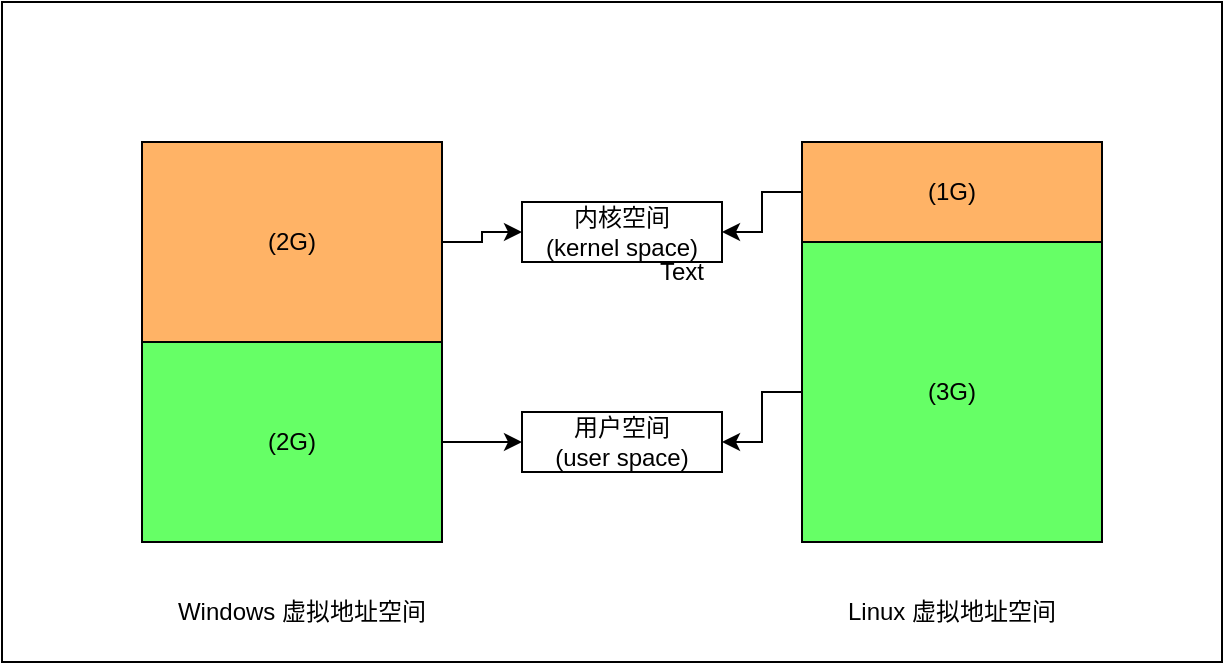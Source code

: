 <mxfile version="20.3.7" type="github">
  <diagram id="bLauYJV0_EH87xtksSwE" name="第 1 页">
    <mxGraphModel dx="1037" dy="634" grid="1" gridSize="10" guides="1" tooltips="1" connect="1" arrows="1" fold="1" page="1" pageScale="1" pageWidth="827" pageHeight="1169" math="0" shadow="0">
      <root>
        <mxCell id="0" />
        <mxCell id="1" parent="0" />
        <mxCell id="Ez4_UhXySZ6rGa4yXCrw-1" value="" style="rounded=0;whiteSpace=wrap;html=1;" vertex="1" parent="1">
          <mxGeometry x="70" y="180" width="610" height="330" as="geometry" />
        </mxCell>
        <mxCell id="Ez4_UhXySZ6rGa4yXCrw-10" style="edgeStyle=orthogonalEdgeStyle;rounded=0;orthogonalLoop=1;jettySize=auto;html=1;exitX=1;exitY=0.5;exitDx=0;exitDy=0;" edge="1" parent="1" source="Ez4_UhXySZ6rGa4yXCrw-3" target="Ez4_UhXySZ6rGa4yXCrw-9">
          <mxGeometry relative="1" as="geometry" />
        </mxCell>
        <mxCell id="Ez4_UhXySZ6rGa4yXCrw-3" value="(2G)" style="rounded=0;whiteSpace=wrap;html=1;fillColor=#FFB366;" vertex="1" parent="1">
          <mxGeometry x="140" y="250" width="150" height="100" as="geometry" />
        </mxCell>
        <mxCell id="Ez4_UhXySZ6rGa4yXCrw-13" value="" style="edgeStyle=orthogonalEdgeStyle;rounded=0;orthogonalLoop=1;jettySize=auto;html=1;" edge="1" parent="1" source="Ez4_UhXySZ6rGa4yXCrw-5" target="Ez4_UhXySZ6rGa4yXCrw-8">
          <mxGeometry relative="1" as="geometry" />
        </mxCell>
        <mxCell id="Ez4_UhXySZ6rGa4yXCrw-5" value="(2G)" style="rounded=0;whiteSpace=wrap;html=1;fillColor=#66FF66;" vertex="1" parent="1">
          <mxGeometry x="140" y="350" width="150" height="100" as="geometry" />
        </mxCell>
        <mxCell id="Ez4_UhXySZ6rGa4yXCrw-11" style="edgeStyle=orthogonalEdgeStyle;rounded=0;orthogonalLoop=1;jettySize=auto;html=1;" edge="1" parent="1" source="Ez4_UhXySZ6rGa4yXCrw-6" target="Ez4_UhXySZ6rGa4yXCrw-9">
          <mxGeometry relative="1" as="geometry" />
        </mxCell>
        <mxCell id="Ez4_UhXySZ6rGa4yXCrw-6" value="(1G)" style="rounded=0;whiteSpace=wrap;html=1;fillColor=#FFB366;" vertex="1" parent="1">
          <mxGeometry x="470" y="250" width="150" height="50" as="geometry" />
        </mxCell>
        <mxCell id="Ez4_UhXySZ6rGa4yXCrw-12" style="edgeStyle=orthogonalEdgeStyle;rounded=0;orthogonalLoop=1;jettySize=auto;html=1;exitX=0;exitY=0.5;exitDx=0;exitDy=0;entryX=1;entryY=0.5;entryDx=0;entryDy=0;" edge="1" parent="1" source="Ez4_UhXySZ6rGa4yXCrw-7" target="Ez4_UhXySZ6rGa4yXCrw-8">
          <mxGeometry relative="1" as="geometry" />
        </mxCell>
        <mxCell id="Ez4_UhXySZ6rGa4yXCrw-7" value="(3G)" style="rounded=0;whiteSpace=wrap;html=1;fillColor=#66FF66;" vertex="1" parent="1">
          <mxGeometry x="470" y="300" width="150" height="150" as="geometry" />
        </mxCell>
        <mxCell id="Ez4_UhXySZ6rGa4yXCrw-8" value="用户空间&lt;br&gt;(user space)" style="text;html=1;strokeColor=default;fillColor=none;align=center;verticalAlign=middle;whiteSpace=wrap;rounded=0;" vertex="1" parent="1">
          <mxGeometry x="330" y="385" width="100" height="30" as="geometry" />
        </mxCell>
        <mxCell id="Ez4_UhXySZ6rGa4yXCrw-9" value="内核空间&lt;br&gt;(kernel space)" style="text;html=1;strokeColor=default;fillColor=none;align=center;verticalAlign=middle;whiteSpace=wrap;rounded=0;" vertex="1" parent="1">
          <mxGeometry x="330" y="280" width="100" height="30" as="geometry" />
        </mxCell>
        <mxCell id="Ez4_UhXySZ6rGa4yXCrw-14" value="Text" style="text;html=1;strokeColor=none;fillColor=none;align=center;verticalAlign=middle;whiteSpace=wrap;rounded=0;" vertex="1" parent="1">
          <mxGeometry x="380" y="300" width="60" height="30" as="geometry" />
        </mxCell>
        <mxCell id="Ez4_UhXySZ6rGa4yXCrw-15" value="Windows 虚拟地址空间" style="text;html=1;strokeColor=none;fillColor=none;align=center;verticalAlign=middle;whiteSpace=wrap;rounded=0;" vertex="1" parent="1">
          <mxGeometry x="150" y="470" width="140" height="30" as="geometry" />
        </mxCell>
        <mxCell id="Ez4_UhXySZ6rGa4yXCrw-16" value="Linux 虚拟地址空间" style="text;html=1;strokeColor=none;fillColor=none;align=center;verticalAlign=middle;whiteSpace=wrap;rounded=0;" vertex="1" parent="1">
          <mxGeometry x="475" y="470" width="140" height="30" as="geometry" />
        </mxCell>
      </root>
    </mxGraphModel>
  </diagram>
</mxfile>
